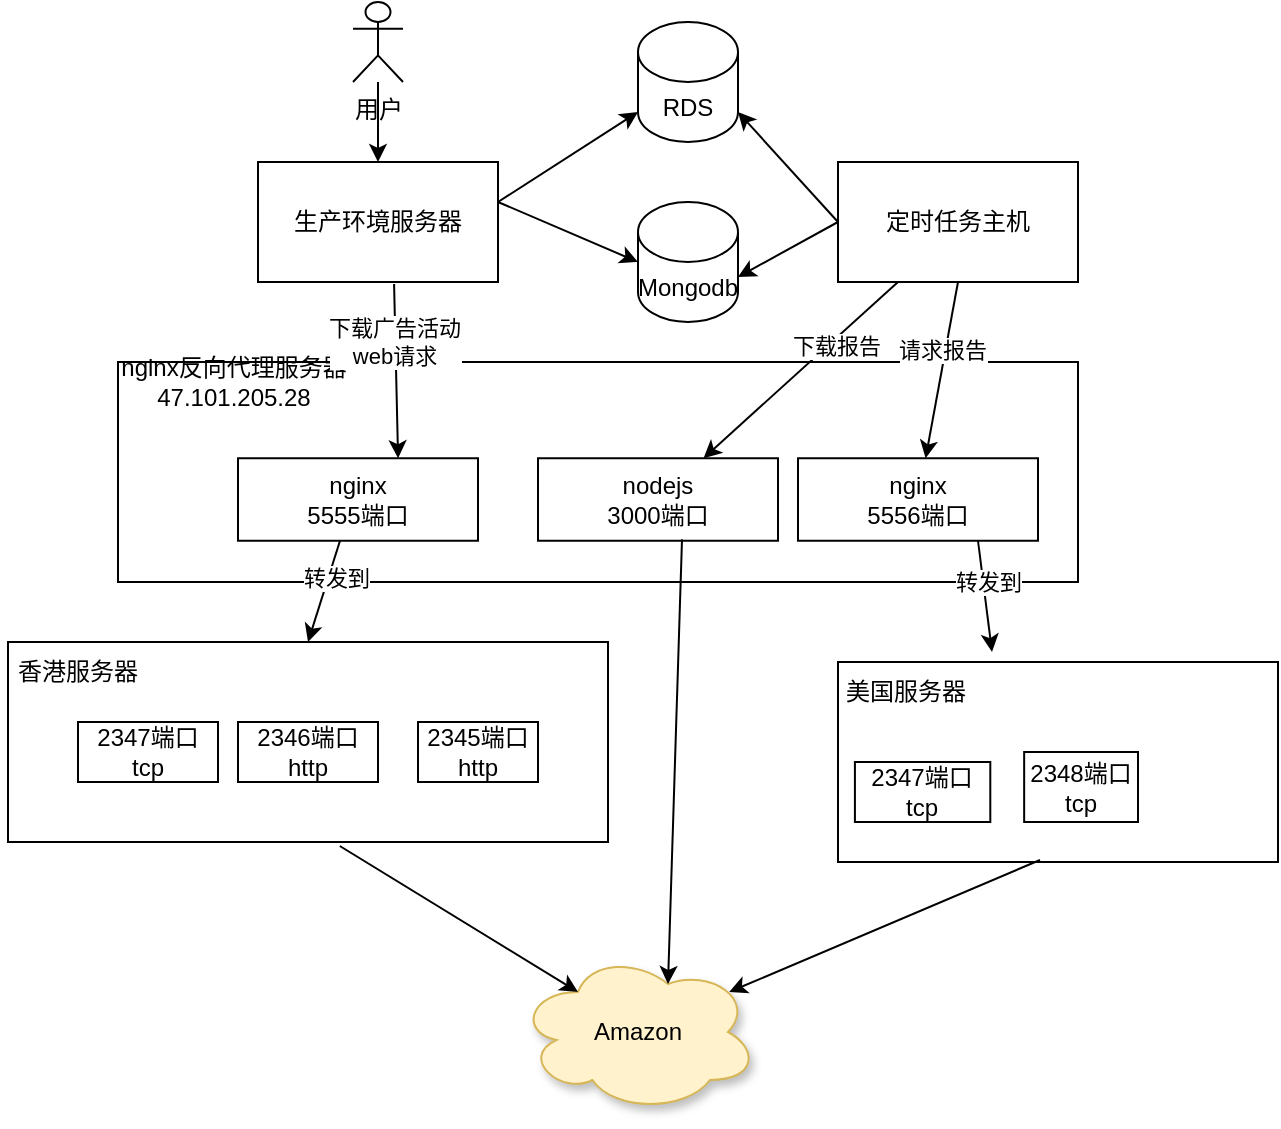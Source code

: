 <mxfile version="14.6.12" type="github">
  <diagram id="C5RBs43oDa-KdzZeNtuy" name="Page-1">
    <mxGraphModel dx="1422" dy="762" grid="1" gridSize="10" guides="1" tooltips="1" connect="1" arrows="1" fold="1" page="1" pageScale="1" pageWidth="827" pageHeight="1169" math="0" shadow="0">
      <root>
        <mxCell id="WIyWlLk6GJQsqaUBKTNV-0" />
        <mxCell id="WIyWlLk6GJQsqaUBKTNV-1" parent="WIyWlLk6GJQsqaUBKTNV-0" />
        <mxCell id="gTPqFz_aCFMI_0yL9xZZ-2" value="" style="group" parent="WIyWlLk6GJQsqaUBKTNV-1" vertex="1" connectable="0">
          <mxGeometry x="140" y="290" width="480" height="110" as="geometry" />
        </mxCell>
        <mxCell id="gTPqFz_aCFMI_0yL9xZZ-0" value="" style="rounded=0;whiteSpace=wrap;html=1;" parent="gTPqFz_aCFMI_0yL9xZZ-2" vertex="1">
          <mxGeometry width="480" height="110.0" as="geometry" />
        </mxCell>
        <mxCell id="gTPqFz_aCFMI_0yL9xZZ-19" value="nginx &lt;br&gt;5555端口" style="rounded=0;whiteSpace=wrap;html=1;" parent="gTPqFz_aCFMI_0yL9xZZ-2" vertex="1">
          <mxGeometry x="60" y="48.125" width="120" height="41.25" as="geometry" />
        </mxCell>
        <mxCell id="gTPqFz_aCFMI_0yL9xZZ-20" value="nginx &lt;br&gt;5556端口" style="rounded=0;whiteSpace=wrap;html=1;" parent="gTPqFz_aCFMI_0yL9xZZ-2" vertex="1">
          <mxGeometry x="340" y="48.125" width="120" height="41.25" as="geometry" />
        </mxCell>
        <mxCell id="gTPqFz_aCFMI_0yL9xZZ-27" value="nodejs&lt;br&gt;3000端口" style="rounded=0;whiteSpace=wrap;html=1;" parent="gTPqFz_aCFMI_0yL9xZZ-2" vertex="1">
          <mxGeometry x="210" y="48.125" width="120" height="41.25" as="geometry" />
        </mxCell>
        <mxCell id="gTPqFz_aCFMI_0yL9xZZ-32" value="nginx反向代理服务器&lt;br&gt;47.101.205.28" style="text;html=1;strokeColor=none;fillColor=none;align=center;verticalAlign=middle;whiteSpace=wrap;rounded=0;" parent="gTPqFz_aCFMI_0yL9xZZ-2" vertex="1">
          <mxGeometry width="116" height="20.625" as="geometry" />
        </mxCell>
        <mxCell id="gTPqFz_aCFMI_0yL9xZZ-5" value="定时任务主机" style="rounded=0;whiteSpace=wrap;html=1;" parent="WIyWlLk6GJQsqaUBKTNV-1" vertex="1">
          <mxGeometry x="500" y="190" width="120" height="60" as="geometry" />
        </mxCell>
        <mxCell id="gTPqFz_aCFMI_0yL9xZZ-6" value="生产环境服务器" style="rounded=0;whiteSpace=wrap;html=1;" parent="WIyWlLk6GJQsqaUBKTNV-1" vertex="1">
          <mxGeometry x="210" y="190" width="120" height="60" as="geometry" />
        </mxCell>
        <mxCell id="gTPqFz_aCFMI_0yL9xZZ-21" value="" style="endArrow=classic;html=1;entryX=0.35;entryY=-0.05;entryDx=0;entryDy=0;entryPerimeter=0;exitX=0.75;exitY=1;exitDx=0;exitDy=0;" parent="WIyWlLk6GJQsqaUBKTNV-1" source="gTPqFz_aCFMI_0yL9xZZ-20" target="gTPqFz_aCFMI_0yL9xZZ-4" edge="1">
          <mxGeometry width="50" height="50" relative="1" as="geometry">
            <mxPoint x="414" y="410" as="sourcePoint" />
            <mxPoint x="464" y="360" as="targetPoint" />
          </mxGeometry>
        </mxCell>
        <mxCell id="gTPqFz_aCFMI_0yL9xZZ-25" value="转发到" style="edgeLabel;html=1;align=center;verticalAlign=middle;resizable=0;points=[];" parent="gTPqFz_aCFMI_0yL9xZZ-21" vertex="1" connectable="0">
          <mxGeometry x="-0.254" y="2" relative="1" as="geometry">
            <mxPoint as="offset" />
          </mxGeometry>
        </mxCell>
        <mxCell id="gTPqFz_aCFMI_0yL9xZZ-22" value="" style="endArrow=classic;html=1;exitX=0.425;exitY=1;exitDx=0;exitDy=0;exitPerimeter=0;entryX=0.5;entryY=0;entryDx=0;entryDy=0;" parent="WIyWlLk6GJQsqaUBKTNV-1" source="gTPqFz_aCFMI_0yL9xZZ-19" target="gTPqFz_aCFMI_0yL9xZZ-3" edge="1">
          <mxGeometry width="50" height="50" relative="1" as="geometry">
            <mxPoint x="390" y="370" as="sourcePoint" />
            <mxPoint x="440" y="320" as="targetPoint" />
          </mxGeometry>
        </mxCell>
        <mxCell id="gTPqFz_aCFMI_0yL9xZZ-26" value="转发到" style="edgeLabel;html=1;align=center;verticalAlign=middle;resizable=0;points=[];" parent="gTPqFz_aCFMI_0yL9xZZ-22" vertex="1" connectable="0">
          <mxGeometry x="-0.295" y="3" relative="1" as="geometry">
            <mxPoint as="offset" />
          </mxGeometry>
        </mxCell>
        <mxCell id="gTPqFz_aCFMI_0yL9xZZ-23" value="" style="endArrow=classic;html=1;exitX=0.5;exitY=1;exitDx=0;exitDy=0;" parent="WIyWlLk6GJQsqaUBKTNV-1" source="gTPqFz_aCFMI_0yL9xZZ-5" target="gTPqFz_aCFMI_0yL9xZZ-20" edge="1">
          <mxGeometry width="50" height="50" relative="1" as="geometry">
            <mxPoint x="650" y="150" as="sourcePoint" />
            <mxPoint x="700" y="100" as="targetPoint" />
          </mxGeometry>
        </mxCell>
        <mxCell id="gTPqFz_aCFMI_0yL9xZZ-24" value="请求报告" style="edgeLabel;html=1;align=center;verticalAlign=middle;resizable=0;points=[];" parent="gTPqFz_aCFMI_0yL9xZZ-23" vertex="1" connectable="0">
          <mxGeometry x="-0.233" y="-2" relative="1" as="geometry">
            <mxPoint as="offset" />
          </mxGeometry>
        </mxCell>
        <mxCell id="gTPqFz_aCFMI_0yL9xZZ-28" value="" style="endArrow=classic;html=1;exitX=0.25;exitY=1;exitDx=0;exitDy=0;" parent="WIyWlLk6GJQsqaUBKTNV-1" source="gTPqFz_aCFMI_0yL9xZZ-5" target="gTPqFz_aCFMI_0yL9xZZ-27" edge="1">
          <mxGeometry width="50" height="50" relative="1" as="geometry">
            <mxPoint x="390" y="370" as="sourcePoint" />
            <mxPoint x="440" y="320" as="targetPoint" />
          </mxGeometry>
        </mxCell>
        <mxCell id="gTPqFz_aCFMI_0yL9xZZ-29" value="下载报告" style="edgeLabel;html=1;align=center;verticalAlign=middle;resizable=0;points=[];" parent="gTPqFz_aCFMI_0yL9xZZ-28" vertex="1" connectable="0">
          <mxGeometry x="-0.323" y="2" relative="1" as="geometry">
            <mxPoint as="offset" />
          </mxGeometry>
        </mxCell>
        <mxCell id="gTPqFz_aCFMI_0yL9xZZ-30" value="" style="endArrow=classic;html=1;exitX=0.567;exitY=1.017;exitDx=0;exitDy=0;exitPerimeter=0;entryX=0.667;entryY=0;entryDx=0;entryDy=0;entryPerimeter=0;" parent="WIyWlLk6GJQsqaUBKTNV-1" source="gTPqFz_aCFMI_0yL9xZZ-6" target="gTPqFz_aCFMI_0yL9xZZ-19" edge="1">
          <mxGeometry width="50" height="50" relative="1" as="geometry">
            <mxPoint x="390" y="370" as="sourcePoint" />
            <mxPoint x="440" y="320" as="targetPoint" />
          </mxGeometry>
        </mxCell>
        <mxCell id="gTPqFz_aCFMI_0yL9xZZ-31" value="下载广告活动&lt;br&gt;web请求" style="edgeLabel;html=1;align=center;verticalAlign=middle;resizable=0;points=[];" parent="gTPqFz_aCFMI_0yL9xZZ-30" vertex="1" connectable="0">
          <mxGeometry x="-0.34" y="-1" relative="1" as="geometry">
            <mxPoint as="offset" />
          </mxGeometry>
        </mxCell>
        <mxCell id="gTPqFz_aCFMI_0yL9xZZ-36" value="Amazon" style="ellipse;shape=cloud;whiteSpace=wrap;html=1;fillColor=#fff2cc;strokeColor=#d6b656;shadow=1;" parent="WIyWlLk6GJQsqaUBKTNV-1" vertex="1">
          <mxGeometry x="340" y="585" width="120" height="80" as="geometry" />
        </mxCell>
        <mxCell id="gTPqFz_aCFMI_0yL9xZZ-38" value="" style="group" parent="WIyWlLk6GJQsqaUBKTNV-1" vertex="1" connectable="0">
          <mxGeometry x="85" y="430" width="300" height="100" as="geometry" />
        </mxCell>
        <mxCell id="gTPqFz_aCFMI_0yL9xZZ-3" value="" style="rounded=0;whiteSpace=wrap;html=1;" parent="gTPqFz_aCFMI_0yL9xZZ-38" vertex="1">
          <mxGeometry width="300" height="100" as="geometry" />
        </mxCell>
        <mxCell id="gTPqFz_aCFMI_0yL9xZZ-13" value="2347端口&lt;br&gt;tcp" style="rounded=0;whiteSpace=wrap;html=1;" parent="gTPqFz_aCFMI_0yL9xZZ-38" vertex="1">
          <mxGeometry x="35" y="40" width="70" height="30" as="geometry" />
        </mxCell>
        <mxCell id="gTPqFz_aCFMI_0yL9xZZ-15" value="2346端口&lt;br&gt;http" style="rounded=0;whiteSpace=wrap;html=1;" parent="gTPqFz_aCFMI_0yL9xZZ-38" vertex="1">
          <mxGeometry x="115" y="40" width="70" height="30" as="geometry" />
        </mxCell>
        <mxCell id="gTPqFz_aCFMI_0yL9xZZ-34" value="2345端口http" style="rounded=0;whiteSpace=wrap;html=1;" parent="gTPqFz_aCFMI_0yL9xZZ-38" vertex="1">
          <mxGeometry x="205" y="40" width="60" height="30" as="geometry" />
        </mxCell>
        <mxCell id="gTPqFz_aCFMI_0yL9xZZ-37" value="香港服务器" style="text;html=1;strokeColor=none;fillColor=none;align=center;verticalAlign=middle;whiteSpace=wrap;rounded=0;shadow=1;" parent="gTPqFz_aCFMI_0yL9xZZ-38" vertex="1">
          <mxGeometry y="10" width="70" height="10" as="geometry" />
        </mxCell>
        <mxCell id="gTPqFz_aCFMI_0yL9xZZ-40" value="" style="group" parent="WIyWlLk6GJQsqaUBKTNV-1" vertex="1" connectable="0">
          <mxGeometry x="500" y="440" width="220" height="100" as="geometry" />
        </mxCell>
        <mxCell id="gTPqFz_aCFMI_0yL9xZZ-4" value="" style="rounded=0;whiteSpace=wrap;html=1;" parent="gTPqFz_aCFMI_0yL9xZZ-40" vertex="1">
          <mxGeometry width="220.0" height="100" as="geometry" />
        </mxCell>
        <mxCell id="gTPqFz_aCFMI_0yL9xZZ-9" value="2348端口&lt;br&gt;tcp" style="rounded=0;whiteSpace=wrap;html=1;" parent="gTPqFz_aCFMI_0yL9xZZ-40" vertex="1">
          <mxGeometry x="93.08" y="45" width="56.92" height="35" as="geometry" />
        </mxCell>
        <mxCell id="gTPqFz_aCFMI_0yL9xZZ-11" value="2347端口&lt;br&gt;tcp" style="rounded=0;whiteSpace=wrap;html=1;" parent="gTPqFz_aCFMI_0yL9xZZ-40" vertex="1">
          <mxGeometry x="8.462" y="50" width="67.692" height="30" as="geometry" />
        </mxCell>
        <mxCell id="gTPqFz_aCFMI_0yL9xZZ-39" value="美国服务器" style="text;html=1;strokeColor=none;fillColor=none;align=center;verticalAlign=middle;whiteSpace=wrap;rounded=0;shadow=1;" parent="gTPqFz_aCFMI_0yL9xZZ-40" vertex="1">
          <mxGeometry y="10" width="67.692" height="10" as="geometry" />
        </mxCell>
        <mxCell id="gTPqFz_aCFMI_0yL9xZZ-41" value="" style="endArrow=classic;html=1;entryX=0.88;entryY=0.25;entryDx=0;entryDy=0;entryPerimeter=0;" parent="WIyWlLk6GJQsqaUBKTNV-1" target="gTPqFz_aCFMI_0yL9xZZ-36" edge="1">
          <mxGeometry width="50" height="50" relative="1" as="geometry">
            <mxPoint x="601" y="539" as="sourcePoint" />
            <mxPoint x="440" y="560" as="targetPoint" />
          </mxGeometry>
        </mxCell>
        <mxCell id="gTPqFz_aCFMI_0yL9xZZ-42" value="" style="endArrow=classic;html=1;exitX=0.553;exitY=1.02;exitDx=0;exitDy=0;exitPerimeter=0;entryX=0.25;entryY=0.25;entryDx=0;entryDy=0;entryPerimeter=0;" parent="WIyWlLk6GJQsqaUBKTNV-1" source="gTPqFz_aCFMI_0yL9xZZ-3" target="gTPqFz_aCFMI_0yL9xZZ-36" edge="1">
          <mxGeometry width="50" height="50" relative="1" as="geometry">
            <mxPoint x="390" y="620" as="sourcePoint" />
            <mxPoint x="440" y="570" as="targetPoint" />
          </mxGeometry>
        </mxCell>
        <mxCell id="gTPqFz_aCFMI_0yL9xZZ-43" value="" style="endArrow=classic;html=1;exitX=0.6;exitY=0.983;exitDx=0;exitDy=0;exitPerimeter=0;entryX=0.625;entryY=0.2;entryDx=0;entryDy=0;entryPerimeter=0;" parent="WIyWlLk6GJQsqaUBKTNV-1" source="gTPqFz_aCFMI_0yL9xZZ-27" target="gTPqFz_aCFMI_0yL9xZZ-36" edge="1">
          <mxGeometry width="50" height="50" relative="1" as="geometry">
            <mxPoint x="420" y="590" as="sourcePoint" />
            <mxPoint x="470" y="540" as="targetPoint" />
          </mxGeometry>
        </mxCell>
        <mxCell id="zTjhZfvFu4fmqtSY4T4I-1" value="" style="edgeStyle=orthogonalEdgeStyle;rounded=0;orthogonalLoop=1;jettySize=auto;html=1;" parent="WIyWlLk6GJQsqaUBKTNV-1" source="zTjhZfvFu4fmqtSY4T4I-0" target="gTPqFz_aCFMI_0yL9xZZ-6" edge="1">
          <mxGeometry relative="1" as="geometry" />
        </mxCell>
        <mxCell id="zTjhZfvFu4fmqtSY4T4I-0" value="用户" style="shape=umlActor;verticalLabelPosition=bottom;verticalAlign=top;html=1;outlineConnect=0;" parent="WIyWlLk6GJQsqaUBKTNV-1" vertex="1">
          <mxGeometry x="257.5" y="110" width="25" height="40" as="geometry" />
        </mxCell>
        <mxCell id="zTjhZfvFu4fmqtSY4T4I-2" value="RDS" style="shape=cylinder3;whiteSpace=wrap;html=1;boundedLbl=1;backgroundOutline=1;size=15;" parent="WIyWlLk6GJQsqaUBKTNV-1" vertex="1">
          <mxGeometry x="400" y="120" width="50" height="60" as="geometry" />
        </mxCell>
        <mxCell id="zTjhZfvFu4fmqtSY4T4I-3" value="Mongodb" style="shape=cylinder3;whiteSpace=wrap;html=1;boundedLbl=1;backgroundOutline=1;size=15;" parent="WIyWlLk6GJQsqaUBKTNV-1" vertex="1">
          <mxGeometry x="400" y="210" width="50" height="60" as="geometry" />
        </mxCell>
        <mxCell id="zTjhZfvFu4fmqtSY4T4I-4" value="" style="endArrow=classic;html=1;entryX=0;entryY=1;entryDx=0;entryDy=-15;entryPerimeter=0;" parent="WIyWlLk6GJQsqaUBKTNV-1" target="zTjhZfvFu4fmqtSY4T4I-2" edge="1">
          <mxGeometry width="50" height="50" relative="1" as="geometry">
            <mxPoint x="330" y="210" as="sourcePoint" />
            <mxPoint x="380" y="160" as="targetPoint" />
          </mxGeometry>
        </mxCell>
        <mxCell id="zTjhZfvFu4fmqtSY4T4I-5" value="" style="endArrow=classic;html=1;entryX=0;entryY=0.5;entryDx=0;entryDy=0;entryPerimeter=0;" parent="WIyWlLk6GJQsqaUBKTNV-1" target="zTjhZfvFu4fmqtSY4T4I-3" edge="1">
          <mxGeometry width="50" height="50" relative="1" as="geometry">
            <mxPoint x="330" y="210" as="sourcePoint" />
            <mxPoint x="370" y="150" as="targetPoint" />
          </mxGeometry>
        </mxCell>
        <mxCell id="zTjhZfvFu4fmqtSY4T4I-6" value="" style="endArrow=classic;html=1;entryX=1;entryY=1;entryDx=0;entryDy=-15;entryPerimeter=0;" parent="WIyWlLk6GJQsqaUBKTNV-1" target="zTjhZfvFu4fmqtSY4T4I-2" edge="1">
          <mxGeometry width="50" height="50" relative="1" as="geometry">
            <mxPoint x="500" y="220" as="sourcePoint" />
            <mxPoint x="550" y="170" as="targetPoint" />
          </mxGeometry>
        </mxCell>
        <mxCell id="zTjhZfvFu4fmqtSY4T4I-7" value="" style="endArrow=classic;html=1;entryX=1;entryY=0;entryDx=0;entryDy=37.5;entryPerimeter=0;" parent="WIyWlLk6GJQsqaUBKTNV-1" target="zTjhZfvFu4fmqtSY4T4I-3" edge="1">
          <mxGeometry width="50" height="50" relative="1" as="geometry">
            <mxPoint x="500" y="220" as="sourcePoint" />
            <mxPoint x="550" y="170" as="targetPoint" />
          </mxGeometry>
        </mxCell>
      </root>
    </mxGraphModel>
  </diagram>
</mxfile>
